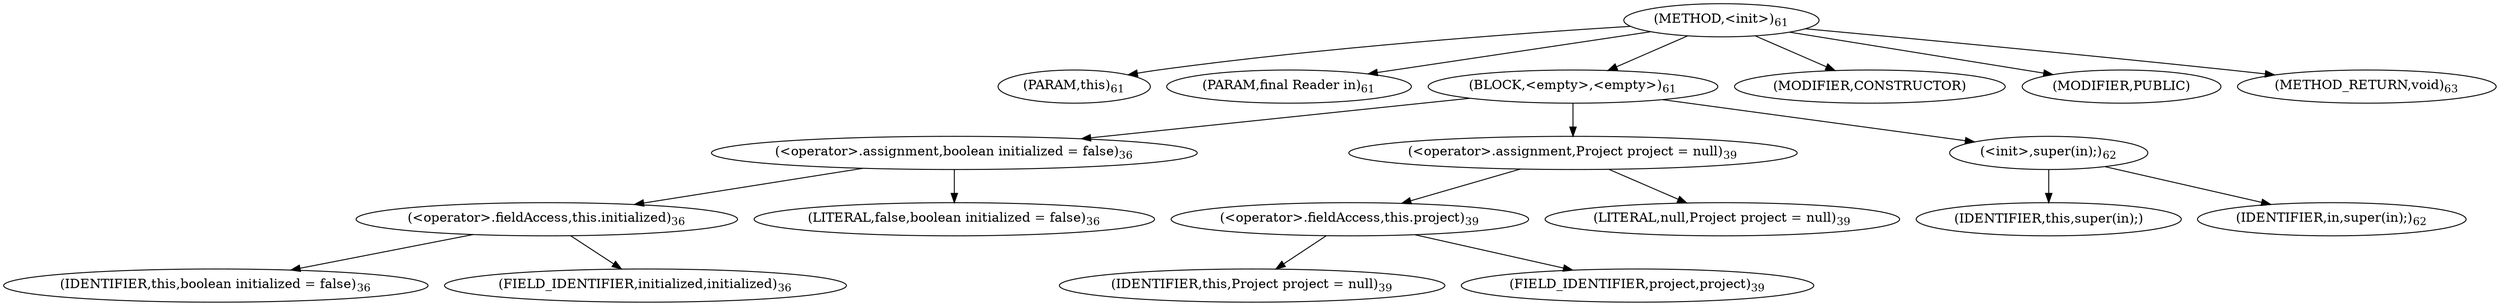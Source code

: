 digraph "&lt;init&gt;" {  
"71" [label = <(METHOD,&lt;init&gt;)<SUB>61</SUB>> ]
"7" [label = <(PARAM,this)<SUB>61</SUB>> ]
"72" [label = <(PARAM,final Reader in)<SUB>61</SUB>> ]
"73" [label = <(BLOCK,&lt;empty&gt;,&lt;empty&gt;)<SUB>61</SUB>> ]
"74" [label = <(&lt;operator&gt;.assignment,boolean initialized = false)<SUB>36</SUB>> ]
"75" [label = <(&lt;operator&gt;.fieldAccess,this.initialized)<SUB>36</SUB>> ]
"76" [label = <(IDENTIFIER,this,boolean initialized = false)<SUB>36</SUB>> ]
"77" [label = <(FIELD_IDENTIFIER,initialized,initialized)<SUB>36</SUB>> ]
"78" [label = <(LITERAL,false,boolean initialized = false)<SUB>36</SUB>> ]
"79" [label = <(&lt;operator&gt;.assignment,Project project = null)<SUB>39</SUB>> ]
"80" [label = <(&lt;operator&gt;.fieldAccess,this.project)<SUB>39</SUB>> ]
"81" [label = <(IDENTIFIER,this,Project project = null)<SUB>39</SUB>> ]
"82" [label = <(FIELD_IDENTIFIER,project,project)<SUB>39</SUB>> ]
"83" [label = <(LITERAL,null,Project project = null)<SUB>39</SUB>> ]
"84" [label = <(&lt;init&gt;,super(in);)<SUB>62</SUB>> ]
"6" [label = <(IDENTIFIER,this,super(in);)> ]
"85" [label = <(IDENTIFIER,in,super(in);)<SUB>62</SUB>> ]
"86" [label = <(MODIFIER,CONSTRUCTOR)> ]
"87" [label = <(MODIFIER,PUBLIC)> ]
"88" [label = <(METHOD_RETURN,void)<SUB>63</SUB>> ]
  "71" -> "7" 
  "71" -> "72" 
  "71" -> "73" 
  "71" -> "86" 
  "71" -> "87" 
  "71" -> "88" 
  "73" -> "74" 
  "73" -> "79" 
  "73" -> "84" 
  "74" -> "75" 
  "74" -> "78" 
  "75" -> "76" 
  "75" -> "77" 
  "79" -> "80" 
  "79" -> "83" 
  "80" -> "81" 
  "80" -> "82" 
  "84" -> "6" 
  "84" -> "85" 
}
